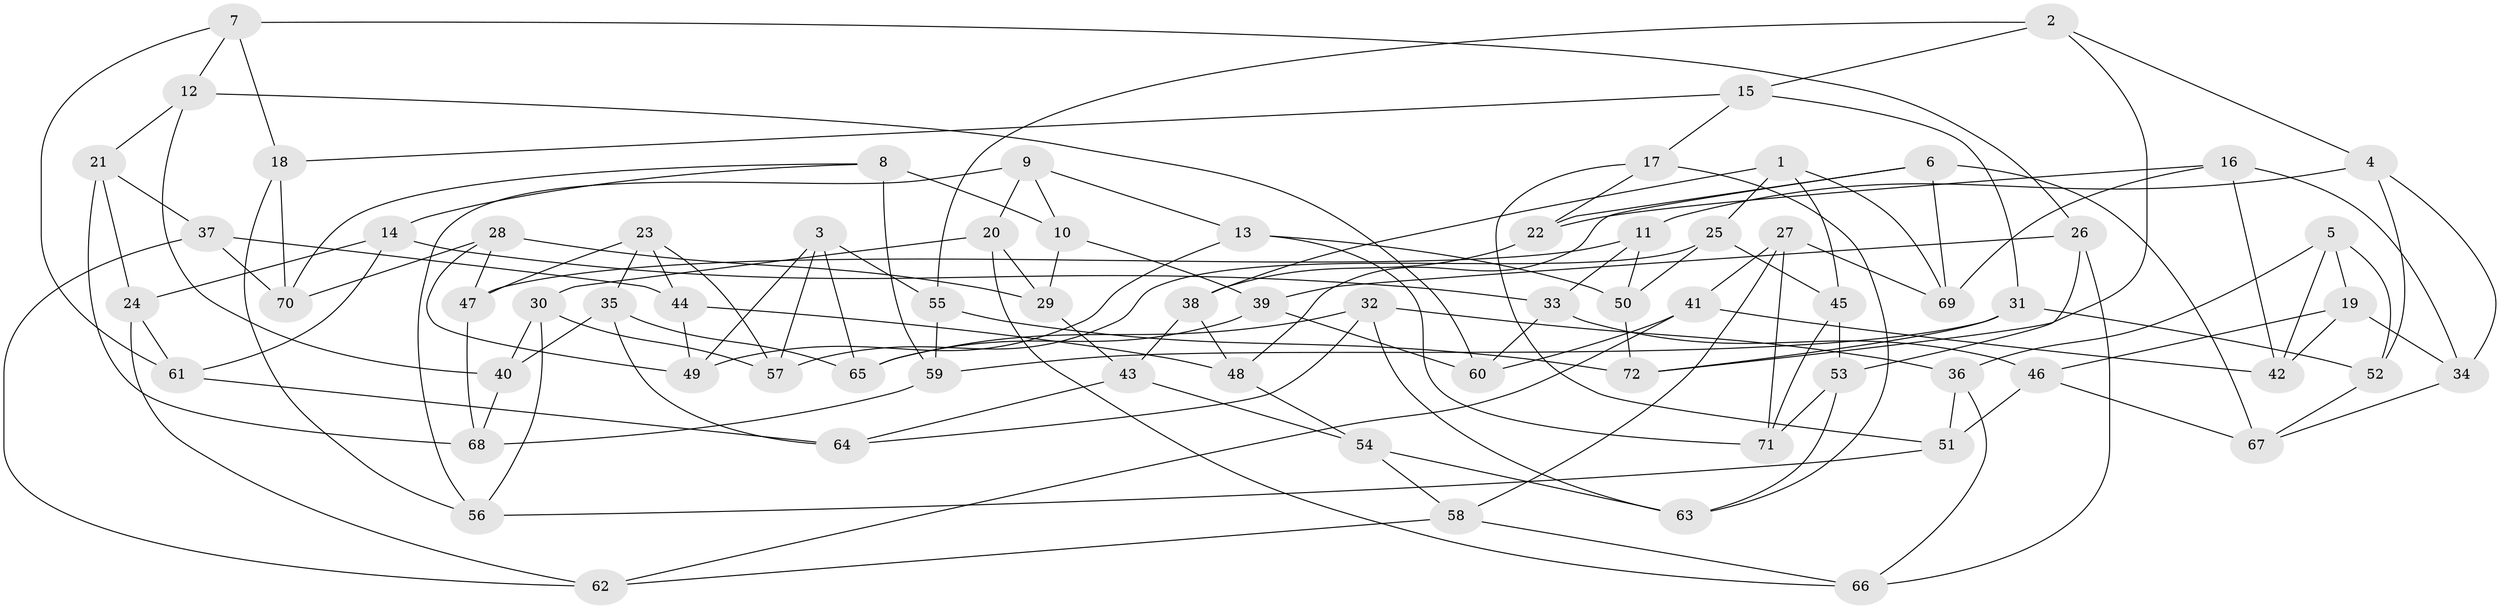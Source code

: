 // Generated by graph-tools (version 1.1) at 2025/50/03/09/25 03:50:51]
// undirected, 72 vertices, 144 edges
graph export_dot {
graph [start="1"]
  node [color=gray90,style=filled];
  1;
  2;
  3;
  4;
  5;
  6;
  7;
  8;
  9;
  10;
  11;
  12;
  13;
  14;
  15;
  16;
  17;
  18;
  19;
  20;
  21;
  22;
  23;
  24;
  25;
  26;
  27;
  28;
  29;
  30;
  31;
  32;
  33;
  34;
  35;
  36;
  37;
  38;
  39;
  40;
  41;
  42;
  43;
  44;
  45;
  46;
  47;
  48;
  49;
  50;
  51;
  52;
  53;
  54;
  55;
  56;
  57;
  58;
  59;
  60;
  61;
  62;
  63;
  64;
  65;
  66;
  67;
  68;
  69;
  70;
  71;
  72;
  1 -- 69;
  1 -- 38;
  1 -- 45;
  1 -- 25;
  2 -- 15;
  2 -- 4;
  2 -- 55;
  2 -- 72;
  3 -- 55;
  3 -- 49;
  3 -- 65;
  3 -- 57;
  4 -- 11;
  4 -- 34;
  4 -- 52;
  5 -- 19;
  5 -- 52;
  5 -- 36;
  5 -- 42;
  6 -- 48;
  6 -- 67;
  6 -- 22;
  6 -- 69;
  7 -- 18;
  7 -- 61;
  7 -- 26;
  7 -- 12;
  8 -- 10;
  8 -- 14;
  8 -- 70;
  8 -- 59;
  9 -- 20;
  9 -- 10;
  9 -- 13;
  9 -- 56;
  10 -- 29;
  10 -- 39;
  11 -- 47;
  11 -- 33;
  11 -- 50;
  12 -- 21;
  12 -- 40;
  12 -- 60;
  13 -- 50;
  13 -- 49;
  13 -- 71;
  14 -- 61;
  14 -- 24;
  14 -- 33;
  15 -- 18;
  15 -- 17;
  15 -- 31;
  16 -- 42;
  16 -- 34;
  16 -- 69;
  16 -- 22;
  17 -- 51;
  17 -- 22;
  17 -- 63;
  18 -- 70;
  18 -- 56;
  19 -- 42;
  19 -- 34;
  19 -- 46;
  20 -- 29;
  20 -- 30;
  20 -- 66;
  21 -- 68;
  21 -- 37;
  21 -- 24;
  22 -- 38;
  23 -- 35;
  23 -- 44;
  23 -- 47;
  23 -- 57;
  24 -- 62;
  24 -- 61;
  25 -- 57;
  25 -- 50;
  25 -- 45;
  26 -- 53;
  26 -- 39;
  26 -- 66;
  27 -- 41;
  27 -- 58;
  27 -- 71;
  27 -- 69;
  28 -- 29;
  28 -- 70;
  28 -- 47;
  28 -- 49;
  29 -- 43;
  30 -- 56;
  30 -- 40;
  30 -- 57;
  31 -- 52;
  31 -- 59;
  31 -- 72;
  32 -- 65;
  32 -- 36;
  32 -- 64;
  32 -- 63;
  33 -- 46;
  33 -- 60;
  34 -- 67;
  35 -- 40;
  35 -- 65;
  35 -- 64;
  36 -- 51;
  36 -- 66;
  37 -- 62;
  37 -- 44;
  37 -- 70;
  38 -- 48;
  38 -- 43;
  39 -- 60;
  39 -- 65;
  40 -- 68;
  41 -- 62;
  41 -- 60;
  41 -- 42;
  43 -- 64;
  43 -- 54;
  44 -- 49;
  44 -- 48;
  45 -- 71;
  45 -- 53;
  46 -- 67;
  46 -- 51;
  47 -- 68;
  48 -- 54;
  50 -- 72;
  51 -- 56;
  52 -- 67;
  53 -- 63;
  53 -- 71;
  54 -- 58;
  54 -- 63;
  55 -- 72;
  55 -- 59;
  58 -- 62;
  58 -- 66;
  59 -- 68;
  61 -- 64;
}
